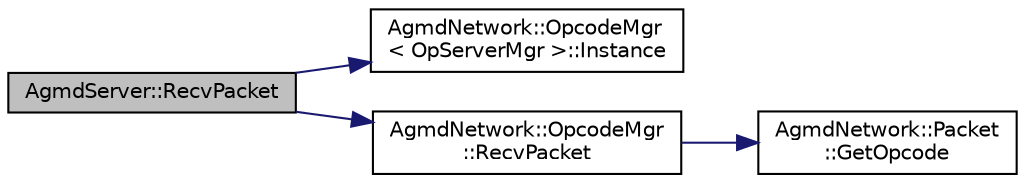 digraph "AgmdServer::RecvPacket"
{
  edge [fontname="Helvetica",fontsize="10",labelfontname="Helvetica",labelfontsize="10"];
  node [fontname="Helvetica",fontsize="10",shape=record];
  rankdir="LR";
  Node1 [label="AgmdServer::RecvPacket",height=0.2,width=0.4,color="black", fillcolor="grey75", style="filled" fontcolor="black"];
  Node1 -> Node2 [color="midnightblue",fontsize="10",style="solid",fontname="Helvetica"];
  Node2 [label="AgmdNetwork::OpcodeMgr\l\< OpServerMgr \>::Instance",height=0.2,width=0.4,color="black", fillcolor="white", style="filled",URL="$class_agmd_network_1_1_opcode_mgr.html#ad30192d83eb07930b799b5c293bbfa29"];
  Node1 -> Node3 [color="midnightblue",fontsize="10",style="solid",fontname="Helvetica"];
  Node3 [label="AgmdNetwork::OpcodeMgr\l::RecvPacket",height=0.2,width=0.4,color="black", fillcolor="white", style="filled",URL="$class_agmd_network_1_1_opcode_mgr.html#addf7440a6b36b8cbd4ab2756cdc25c6b"];
  Node3 -> Node4 [color="midnightblue",fontsize="10",style="solid",fontname="Helvetica"];
  Node4 [label="AgmdNetwork::Packet\l::GetOpcode",height=0.2,width=0.4,color="black", fillcolor="white", style="filled",URL="$class_agmd_network_1_1_packet.html#a4b7d742e39bae80008380be6e4a51dc0"];
}
